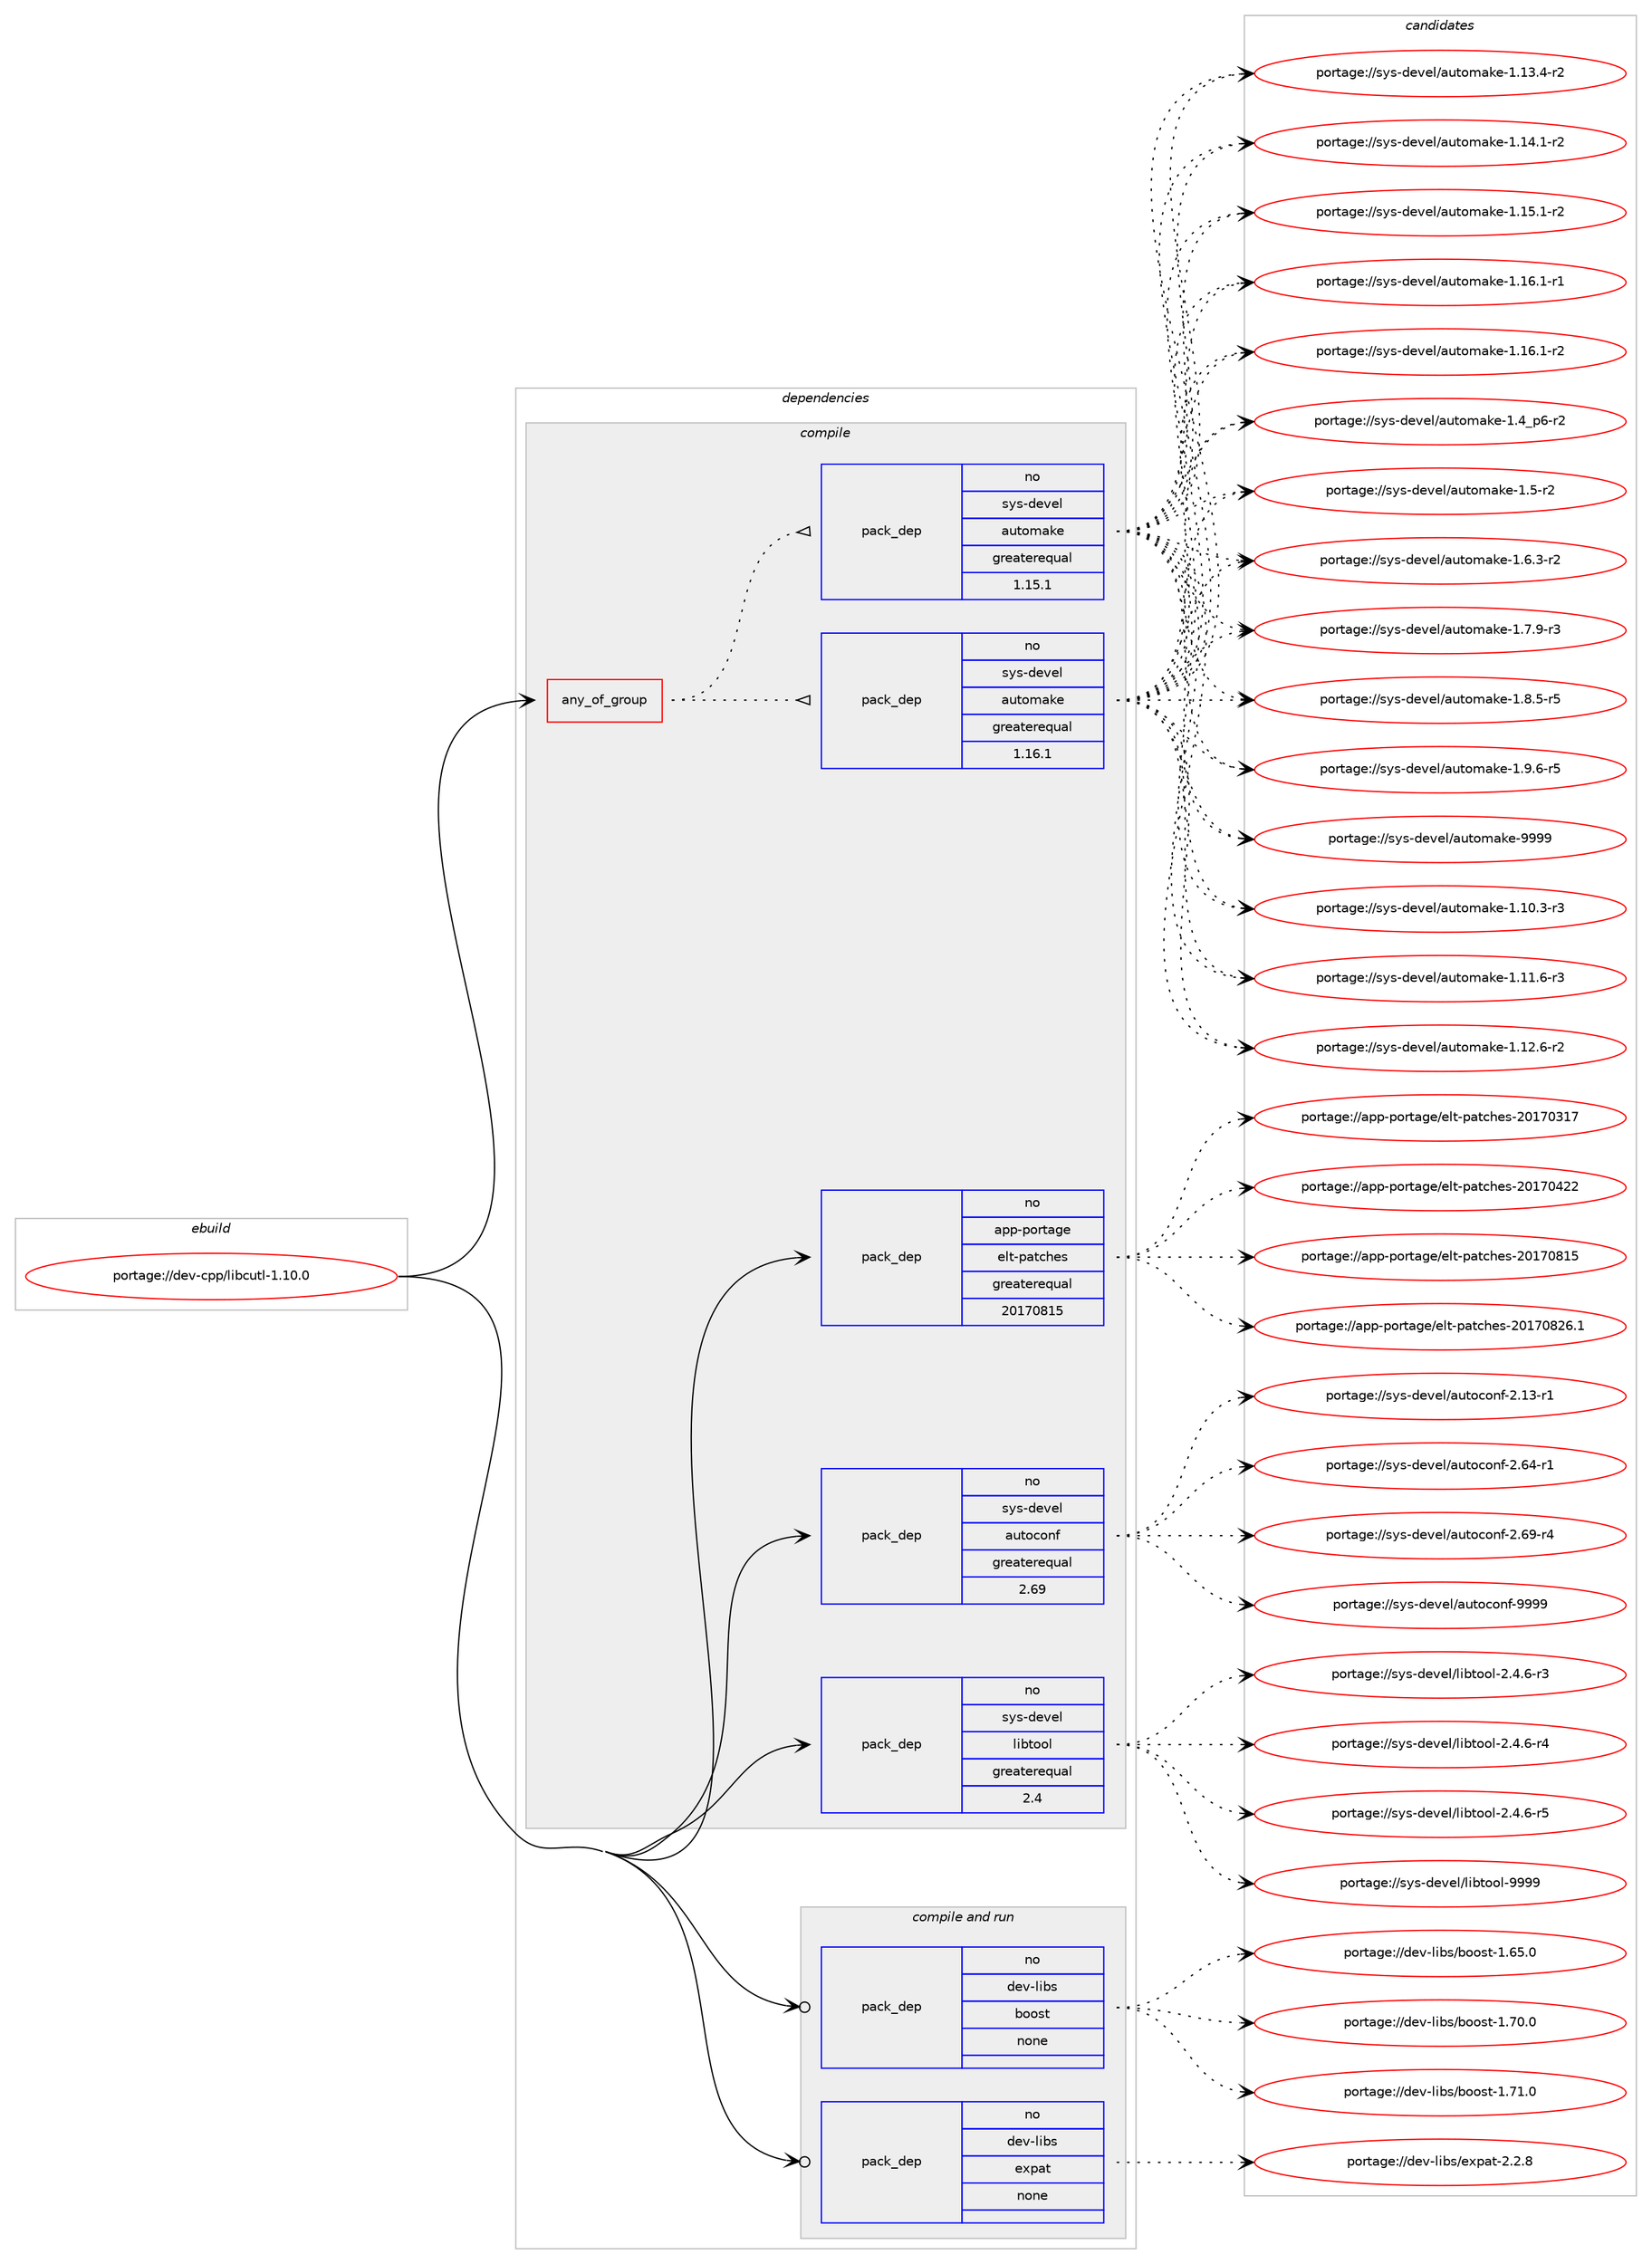 digraph prolog {

# *************
# Graph options
# *************

newrank=true;
concentrate=true;
compound=true;
graph [rankdir=LR,fontname=Helvetica,fontsize=10,ranksep=1.5];#, ranksep=2.5, nodesep=0.2];
edge  [arrowhead=vee];
node  [fontname=Helvetica,fontsize=10];

# **********
# The ebuild
# **********

subgraph cluster_leftcol {
color=gray;
rank=same;
label=<<i>ebuild</i>>;
id [label="portage://dev-cpp/libcutl-1.10.0", color=red, width=4, href="../dev-cpp/libcutl-1.10.0.svg"];
}

# ****************
# The dependencies
# ****************

subgraph cluster_midcol {
color=gray;
label=<<i>dependencies</i>>;
subgraph cluster_compile {
fillcolor="#eeeeee";
style=filled;
label=<<i>compile</i>>;
subgraph any1101 {
dependency52614 [label=<<TABLE BORDER="0" CELLBORDER="1" CELLSPACING="0" CELLPADDING="4"><TR><TD CELLPADDING="10">any_of_group</TD></TR></TABLE>>, shape=none, color=red];subgraph pack39585 {
dependency52615 [label=<<TABLE BORDER="0" CELLBORDER="1" CELLSPACING="0" CELLPADDING="4" WIDTH="220"><TR><TD ROWSPAN="6" CELLPADDING="30">pack_dep</TD></TR><TR><TD WIDTH="110">no</TD></TR><TR><TD>sys-devel</TD></TR><TR><TD>automake</TD></TR><TR><TD>greaterequal</TD></TR><TR><TD>1.16.1</TD></TR></TABLE>>, shape=none, color=blue];
}
dependency52614:e -> dependency52615:w [weight=20,style="dotted",arrowhead="oinv"];
subgraph pack39586 {
dependency52616 [label=<<TABLE BORDER="0" CELLBORDER="1" CELLSPACING="0" CELLPADDING="4" WIDTH="220"><TR><TD ROWSPAN="6" CELLPADDING="30">pack_dep</TD></TR><TR><TD WIDTH="110">no</TD></TR><TR><TD>sys-devel</TD></TR><TR><TD>automake</TD></TR><TR><TD>greaterequal</TD></TR><TR><TD>1.15.1</TD></TR></TABLE>>, shape=none, color=blue];
}
dependency52614:e -> dependency52616:w [weight=20,style="dotted",arrowhead="oinv"];
}
id:e -> dependency52614:w [weight=20,style="solid",arrowhead="vee"];
subgraph pack39587 {
dependency52617 [label=<<TABLE BORDER="0" CELLBORDER="1" CELLSPACING="0" CELLPADDING="4" WIDTH="220"><TR><TD ROWSPAN="6" CELLPADDING="30">pack_dep</TD></TR><TR><TD WIDTH="110">no</TD></TR><TR><TD>app-portage</TD></TR><TR><TD>elt-patches</TD></TR><TR><TD>greaterequal</TD></TR><TR><TD>20170815</TD></TR></TABLE>>, shape=none, color=blue];
}
id:e -> dependency52617:w [weight=20,style="solid",arrowhead="vee"];
subgraph pack39588 {
dependency52618 [label=<<TABLE BORDER="0" CELLBORDER="1" CELLSPACING="0" CELLPADDING="4" WIDTH="220"><TR><TD ROWSPAN="6" CELLPADDING="30">pack_dep</TD></TR><TR><TD WIDTH="110">no</TD></TR><TR><TD>sys-devel</TD></TR><TR><TD>autoconf</TD></TR><TR><TD>greaterequal</TD></TR><TR><TD>2.69</TD></TR></TABLE>>, shape=none, color=blue];
}
id:e -> dependency52618:w [weight=20,style="solid",arrowhead="vee"];
subgraph pack39589 {
dependency52619 [label=<<TABLE BORDER="0" CELLBORDER="1" CELLSPACING="0" CELLPADDING="4" WIDTH="220"><TR><TD ROWSPAN="6" CELLPADDING="30">pack_dep</TD></TR><TR><TD WIDTH="110">no</TD></TR><TR><TD>sys-devel</TD></TR><TR><TD>libtool</TD></TR><TR><TD>greaterequal</TD></TR><TR><TD>2.4</TD></TR></TABLE>>, shape=none, color=blue];
}
id:e -> dependency52619:w [weight=20,style="solid",arrowhead="vee"];
}
subgraph cluster_compileandrun {
fillcolor="#eeeeee";
style=filled;
label=<<i>compile and run</i>>;
subgraph pack39590 {
dependency52620 [label=<<TABLE BORDER="0" CELLBORDER="1" CELLSPACING="0" CELLPADDING="4" WIDTH="220"><TR><TD ROWSPAN="6" CELLPADDING="30">pack_dep</TD></TR><TR><TD WIDTH="110">no</TD></TR><TR><TD>dev-libs</TD></TR><TR><TD>boost</TD></TR><TR><TD>none</TD></TR><TR><TD></TD></TR></TABLE>>, shape=none, color=blue];
}
id:e -> dependency52620:w [weight=20,style="solid",arrowhead="odotvee"];
subgraph pack39591 {
dependency52621 [label=<<TABLE BORDER="0" CELLBORDER="1" CELLSPACING="0" CELLPADDING="4" WIDTH="220"><TR><TD ROWSPAN="6" CELLPADDING="30">pack_dep</TD></TR><TR><TD WIDTH="110">no</TD></TR><TR><TD>dev-libs</TD></TR><TR><TD>expat</TD></TR><TR><TD>none</TD></TR><TR><TD></TD></TR></TABLE>>, shape=none, color=blue];
}
id:e -> dependency52621:w [weight=20,style="solid",arrowhead="odotvee"];
}
subgraph cluster_run {
fillcolor="#eeeeee";
style=filled;
label=<<i>run</i>>;
}
}

# **************
# The candidates
# **************

subgraph cluster_choices {
rank=same;
color=gray;
label=<<i>candidates</i>>;

subgraph choice39585 {
color=black;
nodesep=1;
choiceportage11512111545100101118101108479711711611110997107101454946494846514511451 [label="portage://sys-devel/automake-1.10.3-r3", color=red, width=4,href="../sys-devel/automake-1.10.3-r3.svg"];
choiceportage11512111545100101118101108479711711611110997107101454946494946544511451 [label="portage://sys-devel/automake-1.11.6-r3", color=red, width=4,href="../sys-devel/automake-1.11.6-r3.svg"];
choiceportage11512111545100101118101108479711711611110997107101454946495046544511450 [label="portage://sys-devel/automake-1.12.6-r2", color=red, width=4,href="../sys-devel/automake-1.12.6-r2.svg"];
choiceportage11512111545100101118101108479711711611110997107101454946495146524511450 [label="portage://sys-devel/automake-1.13.4-r2", color=red, width=4,href="../sys-devel/automake-1.13.4-r2.svg"];
choiceportage11512111545100101118101108479711711611110997107101454946495246494511450 [label="portage://sys-devel/automake-1.14.1-r2", color=red, width=4,href="../sys-devel/automake-1.14.1-r2.svg"];
choiceportage11512111545100101118101108479711711611110997107101454946495346494511450 [label="portage://sys-devel/automake-1.15.1-r2", color=red, width=4,href="../sys-devel/automake-1.15.1-r2.svg"];
choiceportage11512111545100101118101108479711711611110997107101454946495446494511449 [label="portage://sys-devel/automake-1.16.1-r1", color=red, width=4,href="../sys-devel/automake-1.16.1-r1.svg"];
choiceportage11512111545100101118101108479711711611110997107101454946495446494511450 [label="portage://sys-devel/automake-1.16.1-r2", color=red, width=4,href="../sys-devel/automake-1.16.1-r2.svg"];
choiceportage115121115451001011181011084797117116111109971071014549465295112544511450 [label="portage://sys-devel/automake-1.4_p6-r2", color=red, width=4,href="../sys-devel/automake-1.4_p6-r2.svg"];
choiceportage11512111545100101118101108479711711611110997107101454946534511450 [label="portage://sys-devel/automake-1.5-r2", color=red, width=4,href="../sys-devel/automake-1.5-r2.svg"];
choiceportage115121115451001011181011084797117116111109971071014549465446514511450 [label="portage://sys-devel/automake-1.6.3-r2", color=red, width=4,href="../sys-devel/automake-1.6.3-r2.svg"];
choiceportage115121115451001011181011084797117116111109971071014549465546574511451 [label="portage://sys-devel/automake-1.7.9-r3", color=red, width=4,href="../sys-devel/automake-1.7.9-r3.svg"];
choiceportage115121115451001011181011084797117116111109971071014549465646534511453 [label="portage://sys-devel/automake-1.8.5-r5", color=red, width=4,href="../sys-devel/automake-1.8.5-r5.svg"];
choiceportage115121115451001011181011084797117116111109971071014549465746544511453 [label="portage://sys-devel/automake-1.9.6-r5", color=red, width=4,href="../sys-devel/automake-1.9.6-r5.svg"];
choiceportage115121115451001011181011084797117116111109971071014557575757 [label="portage://sys-devel/automake-9999", color=red, width=4,href="../sys-devel/automake-9999.svg"];
dependency52615:e -> choiceportage11512111545100101118101108479711711611110997107101454946494846514511451:w [style=dotted,weight="100"];
dependency52615:e -> choiceportage11512111545100101118101108479711711611110997107101454946494946544511451:w [style=dotted,weight="100"];
dependency52615:e -> choiceportage11512111545100101118101108479711711611110997107101454946495046544511450:w [style=dotted,weight="100"];
dependency52615:e -> choiceportage11512111545100101118101108479711711611110997107101454946495146524511450:w [style=dotted,weight="100"];
dependency52615:e -> choiceportage11512111545100101118101108479711711611110997107101454946495246494511450:w [style=dotted,weight="100"];
dependency52615:e -> choiceportage11512111545100101118101108479711711611110997107101454946495346494511450:w [style=dotted,weight="100"];
dependency52615:e -> choiceportage11512111545100101118101108479711711611110997107101454946495446494511449:w [style=dotted,weight="100"];
dependency52615:e -> choiceportage11512111545100101118101108479711711611110997107101454946495446494511450:w [style=dotted,weight="100"];
dependency52615:e -> choiceportage115121115451001011181011084797117116111109971071014549465295112544511450:w [style=dotted,weight="100"];
dependency52615:e -> choiceportage11512111545100101118101108479711711611110997107101454946534511450:w [style=dotted,weight="100"];
dependency52615:e -> choiceportage115121115451001011181011084797117116111109971071014549465446514511450:w [style=dotted,weight="100"];
dependency52615:e -> choiceportage115121115451001011181011084797117116111109971071014549465546574511451:w [style=dotted,weight="100"];
dependency52615:e -> choiceportage115121115451001011181011084797117116111109971071014549465646534511453:w [style=dotted,weight="100"];
dependency52615:e -> choiceportage115121115451001011181011084797117116111109971071014549465746544511453:w [style=dotted,weight="100"];
dependency52615:e -> choiceportage115121115451001011181011084797117116111109971071014557575757:w [style=dotted,weight="100"];
}
subgraph choice39586 {
color=black;
nodesep=1;
choiceportage11512111545100101118101108479711711611110997107101454946494846514511451 [label="portage://sys-devel/automake-1.10.3-r3", color=red, width=4,href="../sys-devel/automake-1.10.3-r3.svg"];
choiceportage11512111545100101118101108479711711611110997107101454946494946544511451 [label="portage://sys-devel/automake-1.11.6-r3", color=red, width=4,href="../sys-devel/automake-1.11.6-r3.svg"];
choiceportage11512111545100101118101108479711711611110997107101454946495046544511450 [label="portage://sys-devel/automake-1.12.6-r2", color=red, width=4,href="../sys-devel/automake-1.12.6-r2.svg"];
choiceportage11512111545100101118101108479711711611110997107101454946495146524511450 [label="portage://sys-devel/automake-1.13.4-r2", color=red, width=4,href="../sys-devel/automake-1.13.4-r2.svg"];
choiceportage11512111545100101118101108479711711611110997107101454946495246494511450 [label="portage://sys-devel/automake-1.14.1-r2", color=red, width=4,href="../sys-devel/automake-1.14.1-r2.svg"];
choiceportage11512111545100101118101108479711711611110997107101454946495346494511450 [label="portage://sys-devel/automake-1.15.1-r2", color=red, width=4,href="../sys-devel/automake-1.15.1-r2.svg"];
choiceportage11512111545100101118101108479711711611110997107101454946495446494511449 [label="portage://sys-devel/automake-1.16.1-r1", color=red, width=4,href="../sys-devel/automake-1.16.1-r1.svg"];
choiceportage11512111545100101118101108479711711611110997107101454946495446494511450 [label="portage://sys-devel/automake-1.16.1-r2", color=red, width=4,href="../sys-devel/automake-1.16.1-r2.svg"];
choiceportage115121115451001011181011084797117116111109971071014549465295112544511450 [label="portage://sys-devel/automake-1.4_p6-r2", color=red, width=4,href="../sys-devel/automake-1.4_p6-r2.svg"];
choiceportage11512111545100101118101108479711711611110997107101454946534511450 [label="portage://sys-devel/automake-1.5-r2", color=red, width=4,href="../sys-devel/automake-1.5-r2.svg"];
choiceportage115121115451001011181011084797117116111109971071014549465446514511450 [label="portage://sys-devel/automake-1.6.3-r2", color=red, width=4,href="../sys-devel/automake-1.6.3-r2.svg"];
choiceportage115121115451001011181011084797117116111109971071014549465546574511451 [label="portage://sys-devel/automake-1.7.9-r3", color=red, width=4,href="../sys-devel/automake-1.7.9-r3.svg"];
choiceportage115121115451001011181011084797117116111109971071014549465646534511453 [label="portage://sys-devel/automake-1.8.5-r5", color=red, width=4,href="../sys-devel/automake-1.8.5-r5.svg"];
choiceportage115121115451001011181011084797117116111109971071014549465746544511453 [label="portage://sys-devel/automake-1.9.6-r5", color=red, width=4,href="../sys-devel/automake-1.9.6-r5.svg"];
choiceportage115121115451001011181011084797117116111109971071014557575757 [label="portage://sys-devel/automake-9999", color=red, width=4,href="../sys-devel/automake-9999.svg"];
dependency52616:e -> choiceportage11512111545100101118101108479711711611110997107101454946494846514511451:w [style=dotted,weight="100"];
dependency52616:e -> choiceportage11512111545100101118101108479711711611110997107101454946494946544511451:w [style=dotted,weight="100"];
dependency52616:e -> choiceportage11512111545100101118101108479711711611110997107101454946495046544511450:w [style=dotted,weight="100"];
dependency52616:e -> choiceportage11512111545100101118101108479711711611110997107101454946495146524511450:w [style=dotted,weight="100"];
dependency52616:e -> choiceportage11512111545100101118101108479711711611110997107101454946495246494511450:w [style=dotted,weight="100"];
dependency52616:e -> choiceportage11512111545100101118101108479711711611110997107101454946495346494511450:w [style=dotted,weight="100"];
dependency52616:e -> choiceportage11512111545100101118101108479711711611110997107101454946495446494511449:w [style=dotted,weight="100"];
dependency52616:e -> choiceportage11512111545100101118101108479711711611110997107101454946495446494511450:w [style=dotted,weight="100"];
dependency52616:e -> choiceportage115121115451001011181011084797117116111109971071014549465295112544511450:w [style=dotted,weight="100"];
dependency52616:e -> choiceportage11512111545100101118101108479711711611110997107101454946534511450:w [style=dotted,weight="100"];
dependency52616:e -> choiceportage115121115451001011181011084797117116111109971071014549465446514511450:w [style=dotted,weight="100"];
dependency52616:e -> choiceportage115121115451001011181011084797117116111109971071014549465546574511451:w [style=dotted,weight="100"];
dependency52616:e -> choiceportage115121115451001011181011084797117116111109971071014549465646534511453:w [style=dotted,weight="100"];
dependency52616:e -> choiceportage115121115451001011181011084797117116111109971071014549465746544511453:w [style=dotted,weight="100"];
dependency52616:e -> choiceportage115121115451001011181011084797117116111109971071014557575757:w [style=dotted,weight="100"];
}
subgraph choice39587 {
color=black;
nodesep=1;
choiceportage97112112451121111141169710310147101108116451129711699104101115455048495548514955 [label="portage://app-portage/elt-patches-20170317", color=red, width=4,href="../app-portage/elt-patches-20170317.svg"];
choiceportage97112112451121111141169710310147101108116451129711699104101115455048495548525050 [label="portage://app-portage/elt-patches-20170422", color=red, width=4,href="../app-portage/elt-patches-20170422.svg"];
choiceportage97112112451121111141169710310147101108116451129711699104101115455048495548564953 [label="portage://app-portage/elt-patches-20170815", color=red, width=4,href="../app-portage/elt-patches-20170815.svg"];
choiceportage971121124511211111411697103101471011081164511297116991041011154550484955485650544649 [label="portage://app-portage/elt-patches-20170826.1", color=red, width=4,href="../app-portage/elt-patches-20170826.1.svg"];
dependency52617:e -> choiceportage97112112451121111141169710310147101108116451129711699104101115455048495548514955:w [style=dotted,weight="100"];
dependency52617:e -> choiceportage97112112451121111141169710310147101108116451129711699104101115455048495548525050:w [style=dotted,weight="100"];
dependency52617:e -> choiceportage97112112451121111141169710310147101108116451129711699104101115455048495548564953:w [style=dotted,weight="100"];
dependency52617:e -> choiceportage971121124511211111411697103101471011081164511297116991041011154550484955485650544649:w [style=dotted,weight="100"];
}
subgraph choice39588 {
color=black;
nodesep=1;
choiceportage1151211154510010111810110847971171161119911111010245504649514511449 [label="portage://sys-devel/autoconf-2.13-r1", color=red, width=4,href="../sys-devel/autoconf-2.13-r1.svg"];
choiceportage1151211154510010111810110847971171161119911111010245504654524511449 [label="portage://sys-devel/autoconf-2.64-r1", color=red, width=4,href="../sys-devel/autoconf-2.64-r1.svg"];
choiceportage1151211154510010111810110847971171161119911111010245504654574511452 [label="portage://sys-devel/autoconf-2.69-r4", color=red, width=4,href="../sys-devel/autoconf-2.69-r4.svg"];
choiceportage115121115451001011181011084797117116111991111101024557575757 [label="portage://sys-devel/autoconf-9999", color=red, width=4,href="../sys-devel/autoconf-9999.svg"];
dependency52618:e -> choiceportage1151211154510010111810110847971171161119911111010245504649514511449:w [style=dotted,weight="100"];
dependency52618:e -> choiceportage1151211154510010111810110847971171161119911111010245504654524511449:w [style=dotted,weight="100"];
dependency52618:e -> choiceportage1151211154510010111810110847971171161119911111010245504654574511452:w [style=dotted,weight="100"];
dependency52618:e -> choiceportage115121115451001011181011084797117116111991111101024557575757:w [style=dotted,weight="100"];
}
subgraph choice39589 {
color=black;
nodesep=1;
choiceportage1151211154510010111810110847108105981161111111084550465246544511451 [label="portage://sys-devel/libtool-2.4.6-r3", color=red, width=4,href="../sys-devel/libtool-2.4.6-r3.svg"];
choiceportage1151211154510010111810110847108105981161111111084550465246544511452 [label="portage://sys-devel/libtool-2.4.6-r4", color=red, width=4,href="../sys-devel/libtool-2.4.6-r4.svg"];
choiceportage1151211154510010111810110847108105981161111111084550465246544511453 [label="portage://sys-devel/libtool-2.4.6-r5", color=red, width=4,href="../sys-devel/libtool-2.4.6-r5.svg"];
choiceportage1151211154510010111810110847108105981161111111084557575757 [label="portage://sys-devel/libtool-9999", color=red, width=4,href="../sys-devel/libtool-9999.svg"];
dependency52619:e -> choiceportage1151211154510010111810110847108105981161111111084550465246544511451:w [style=dotted,weight="100"];
dependency52619:e -> choiceportage1151211154510010111810110847108105981161111111084550465246544511452:w [style=dotted,weight="100"];
dependency52619:e -> choiceportage1151211154510010111810110847108105981161111111084550465246544511453:w [style=dotted,weight="100"];
dependency52619:e -> choiceportage1151211154510010111810110847108105981161111111084557575757:w [style=dotted,weight="100"];
}
subgraph choice39590 {
color=black;
nodesep=1;
choiceportage1001011184510810598115479811111111511645494654534648 [label="portage://dev-libs/boost-1.65.0", color=red, width=4,href="../dev-libs/boost-1.65.0.svg"];
choiceportage1001011184510810598115479811111111511645494655484648 [label="portage://dev-libs/boost-1.70.0", color=red, width=4,href="../dev-libs/boost-1.70.0.svg"];
choiceportage1001011184510810598115479811111111511645494655494648 [label="portage://dev-libs/boost-1.71.0", color=red, width=4,href="../dev-libs/boost-1.71.0.svg"];
dependency52620:e -> choiceportage1001011184510810598115479811111111511645494654534648:w [style=dotted,weight="100"];
dependency52620:e -> choiceportage1001011184510810598115479811111111511645494655484648:w [style=dotted,weight="100"];
dependency52620:e -> choiceportage1001011184510810598115479811111111511645494655494648:w [style=dotted,weight="100"];
}
subgraph choice39591 {
color=black;
nodesep=1;
choiceportage10010111845108105981154710112011297116455046504656 [label="portage://dev-libs/expat-2.2.8", color=red, width=4,href="../dev-libs/expat-2.2.8.svg"];
dependency52621:e -> choiceportage10010111845108105981154710112011297116455046504656:w [style=dotted,weight="100"];
}
}

}
